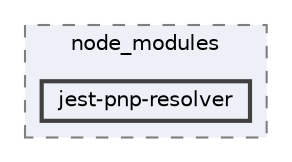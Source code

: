 digraph "pkiclassroomrescheduler/src/main/frontend/node_modules/jest-pnp-resolver"
{
 // LATEX_PDF_SIZE
  bgcolor="transparent";
  edge [fontname=Helvetica,fontsize=10,labelfontname=Helvetica,labelfontsize=10];
  node [fontname=Helvetica,fontsize=10,shape=box,height=0.2,width=0.4];
  compound=true
  subgraph clusterdir_72953eda66ccb3a2722c28e1c3e6c23b {
    graph [ bgcolor="#edf0f7", pencolor="grey50", label="node_modules", fontname=Helvetica,fontsize=10 style="filled,dashed", URL="dir_72953eda66ccb3a2722c28e1c3e6c23b.html",tooltip=""]
  dir_4235b94a2627f0f3c644a187b26ca2e8 [label="jest-pnp-resolver", fillcolor="#edf0f7", color="grey25", style="filled,bold", URL="dir_4235b94a2627f0f3c644a187b26ca2e8.html",tooltip=""];
  }
}
